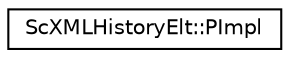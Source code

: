 digraph "Graphical Class Hierarchy"
{
 // LATEX_PDF_SIZE
  edge [fontname="Helvetica",fontsize="10",labelfontname="Helvetica",labelfontsize="10"];
  node [fontname="Helvetica",fontsize="10",shape=record];
  rankdir="LR";
  Node0 [label="ScXMLHistoryElt::PImpl",height=0.2,width=0.4,color="black", fillcolor="white", style="filled",URL="$classScXMLHistoryElt_1_1PImpl.html",tooltip=" "];
}
